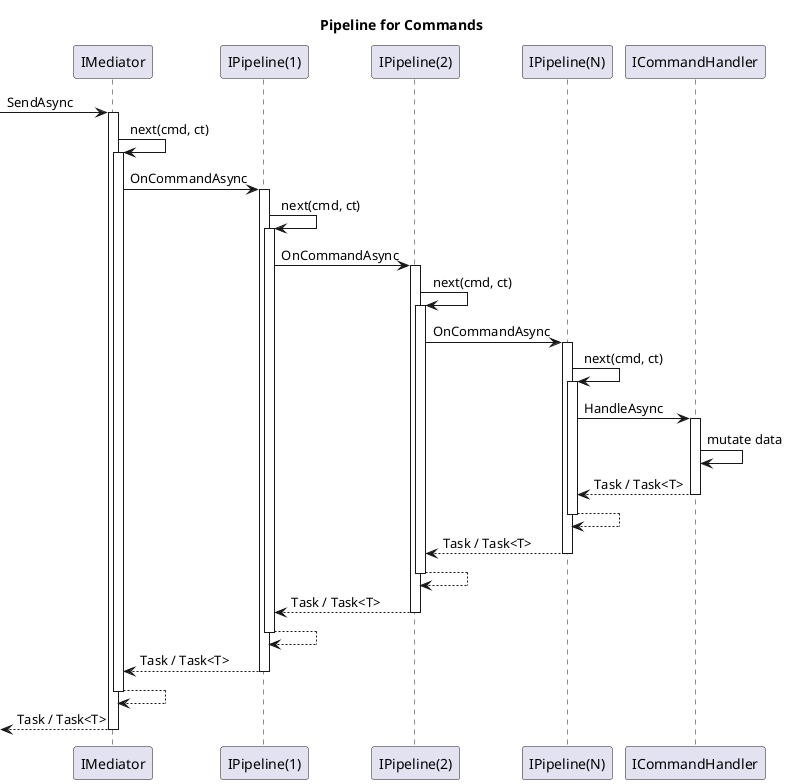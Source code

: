 @startuml pipeline-commands
title Pipeline for Commands 

[-> IMediator ++: SendAsync
IMediator -> IMediator ++: next(cmd, ct)
IMediator -> "IPipeline(1)" ++: OnCommandAsync
"IPipeline(1)" -> "IPipeline(1)" ++: next(cmd, ct)
"IPipeline(1)" -> "IPipeline(2)" ++: OnCommandAsync
"IPipeline(2)" -> "IPipeline(2)" ++: next(cmd, ct)
"IPipeline(2)" -> "IPipeline(N)" ++: OnCommandAsync
"IPipeline(N)" -> "IPipeline(N)" ++: next(cmd, ct)
"IPipeline(N)" -> ICommandHandler ++: HandleAsync
ICommandHandler -> ICommandHandler : mutate data
return Task / Task<T>
return
return Task / Task<T>
return
return Task / Task<T>
return
return Task / Task<T>
return
return Task / Task<T>

@enduml